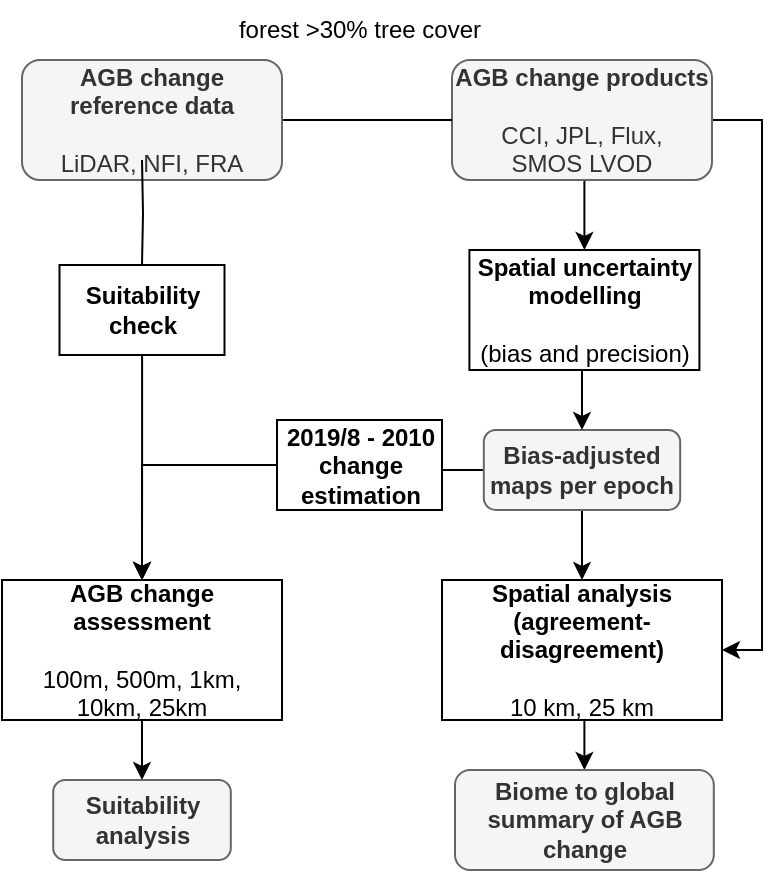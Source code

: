 <mxfile version="16.5.6" type="github">
  <diagram id="7Rsvs0vOTl0MpOckWxuK" name="Page-1">
    <mxGraphModel dx="1038" dy="1688" grid="1" gridSize="10" guides="1" tooltips="1" connect="1" arrows="1" fold="1" page="1" pageScale="1" pageWidth="850" pageHeight="1100" math="0" shadow="0">
      <root>
        <mxCell id="0" />
        <mxCell id="1" parent="0" />
        <mxCell id="ppWgcIUpzZdJKE9_4pGy-2" style="edgeStyle=orthogonalEdgeStyle;rounded=0;orthogonalLoop=1;jettySize=auto;html=1;exitX=0.5;exitY=1;exitDx=0;exitDy=0;entryX=0.5;entryY=0;entryDx=0;entryDy=0;" parent="1" source="egnwOjGB7XM8ltA7sBcv-2" target="Th_g6OGHJ8AeCVoWn9Yl-3" edge="1">
          <mxGeometry relative="1" as="geometry" />
        </mxCell>
        <mxCell id="JLodIQpM55jaAIh9ppAy-11" style="edgeStyle=orthogonalEdgeStyle;rounded=0;orthogonalLoop=1;jettySize=auto;html=1;exitX=1;exitY=0.5;exitDx=0;exitDy=0;entryX=1;entryY=0.5;entryDx=0;entryDy=0;" parent="1" source="egnwOjGB7XM8ltA7sBcv-2" target="JLodIQpM55jaAIh9ppAy-1" edge="1">
          <mxGeometry relative="1" as="geometry" />
        </mxCell>
        <mxCell id="egnwOjGB7XM8ltA7sBcv-2" value="&lt;b&gt;AGB change products&lt;br&gt;&lt;/b&gt;&lt;br&gt;CCI, JPL, Flux, &lt;br&gt;SMOS LVOD&lt;span style=&quot;font-family: &amp;#34;helvetica&amp;#34;&quot;&gt;&lt;br&gt;&lt;/span&gt;" style="rounded=1;whiteSpace=wrap;html=1;fillColor=#f5f5f5;fontColor=#333333;strokeColor=#666666;" parent="1" vertex="1">
          <mxGeometry x="535" y="-840" width="130" height="60" as="geometry" />
        </mxCell>
        <mxCell id="JLodIQpM55jaAIh9ppAy-4" style="edgeStyle=orthogonalEdgeStyle;rounded=0;orthogonalLoop=1;jettySize=auto;html=1;exitX=0.5;exitY=1;exitDx=0;exitDy=0;entryX=0.5;entryY=0;entryDx=0;entryDy=0;" parent="1" source="egnwOjGB7XM8ltA7sBcv-6" target="JLodIQpM55jaAIh9ppAy-1" edge="1">
          <mxGeometry relative="1" as="geometry" />
        </mxCell>
        <mxCell id="JLodIQpM55jaAIh9ppAy-6" style="edgeStyle=orthogonalEdgeStyle;rounded=0;orthogonalLoop=1;jettySize=auto;html=1;exitX=0;exitY=0.5;exitDx=0;exitDy=0;entryX=0.5;entryY=0;entryDx=0;entryDy=0;startArrow=none;" parent="1" source="1FyzoZYISyW6Tx04IFL2-11" target="Th_g6OGHJ8AeCVoWn9Yl-1" edge="1">
          <mxGeometry relative="1" as="geometry">
            <Array as="points" />
          </mxGeometry>
        </mxCell>
        <mxCell id="1FyzoZYISyW6Tx04IFL2-14" style="edgeStyle=orthogonalEdgeStyle;rounded=0;orthogonalLoop=1;jettySize=auto;html=1;exitX=0;exitY=0.5;exitDx=0;exitDy=0;entryX=0.5;entryY=0;entryDx=0;entryDy=0;endArrow=classic;endFill=1;startArrow=none;" parent="1" source="1FyzoZYISyW6Tx04IFL2-11" target="Th_g6OGHJ8AeCVoWn9Yl-1" edge="1">
          <mxGeometry relative="1" as="geometry" />
        </mxCell>
        <mxCell id="1FyzoZYISyW6Tx04IFL2-16" style="edgeStyle=orthogonalEdgeStyle;rounded=0;orthogonalLoop=1;jettySize=auto;html=1;exitX=0;exitY=0.5;exitDx=0;exitDy=0;entryX=1;entryY=0.5;entryDx=0;entryDy=0;endArrow=none;endFill=0;" parent="1" source="egnwOjGB7XM8ltA7sBcv-6" target="1FyzoZYISyW6Tx04IFL2-11" edge="1">
          <mxGeometry relative="1" as="geometry" />
        </mxCell>
        <mxCell id="egnwOjGB7XM8ltA7sBcv-6" value="&lt;b&gt;Bias-adjusted maps per epoch&lt;br&gt;&lt;/b&gt;" style="rounded=1;whiteSpace=wrap;html=1;fillColor=#f5f5f5;strokeColor=#666666;fontColor=#333333;" parent="1" vertex="1">
          <mxGeometry x="550.9" y="-655" width="98.2" height="40" as="geometry" />
        </mxCell>
        <mxCell id="1FyzoZYISyW6Tx04IFL2-4" style="edgeStyle=orthogonalEdgeStyle;rounded=0;orthogonalLoop=1;jettySize=auto;html=1;exitX=0.5;exitY=1;exitDx=0;exitDy=0;entryX=0.5;entryY=0;entryDx=0;entryDy=0;" parent="1" source="Th_g6OGHJ8AeCVoWn9Yl-1" target="1FyzoZYISyW6Tx04IFL2-1" edge="1">
          <mxGeometry relative="1" as="geometry" />
        </mxCell>
        <mxCell id="Th_g6OGHJ8AeCVoWn9Yl-1" value="&lt;b&gt;AGB change assessment&lt;/b&gt;&lt;br&gt;&lt;br&gt;100m, 500m, 1km, &lt;br&gt;10km, 25km" style="rounded=0;whiteSpace=wrap;html=1;" parent="1" vertex="1">
          <mxGeometry x="310" y="-580" width="140" height="70" as="geometry" />
        </mxCell>
        <mxCell id="ppWgcIUpzZdJKE9_4pGy-3" style="edgeStyle=orthogonalEdgeStyle;rounded=0;orthogonalLoop=1;jettySize=auto;html=1;exitX=0.5;exitY=1;exitDx=0;exitDy=0;entryX=0.5;entryY=0;entryDx=0;entryDy=0;" parent="1" source="Th_g6OGHJ8AeCVoWn9Yl-3" target="egnwOjGB7XM8ltA7sBcv-6" edge="1">
          <mxGeometry relative="1" as="geometry" />
        </mxCell>
        <mxCell id="Th_g6OGHJ8AeCVoWn9Yl-3" value="&lt;b&gt;Spatial uncertainty modelling &lt;br&gt;&lt;/b&gt;&lt;br&gt;(bias and precision)" style="rounded=0;whiteSpace=wrap;html=1;" parent="1" vertex="1">
          <mxGeometry x="543.7" y="-745" width="115" height="60" as="geometry" />
        </mxCell>
        <mxCell id="ppWgcIUpzZdJKE9_4pGy-1" value="forest &amp;gt;30% tree cover" style="text;html=1;strokeColor=none;fillColor=none;align=center;verticalAlign=middle;whiteSpace=wrap;rounded=0;" parent="1" vertex="1">
          <mxGeometry x="390" y="-870" width="197.5" height="30" as="geometry" />
        </mxCell>
        <mxCell id="1FyzoZYISyW6Tx04IFL2-5" style="edgeStyle=orthogonalEdgeStyle;rounded=0;orthogonalLoop=1;jettySize=auto;html=1;exitX=0.5;exitY=1;exitDx=0;exitDy=0;entryX=0.5;entryY=0;entryDx=0;entryDy=0;" parent="1" source="JLodIQpM55jaAIh9ppAy-1" target="1FyzoZYISyW6Tx04IFL2-3" edge="1">
          <mxGeometry relative="1" as="geometry" />
        </mxCell>
        <mxCell id="JLodIQpM55jaAIh9ppAy-1" value="&lt;b&gt;Spatial analysis (agreement-disagreement)&lt;br&gt;&lt;/b&gt;&lt;br&gt;10 km, 25 km" style="rounded=0;whiteSpace=wrap;html=1;" parent="1" vertex="1">
          <mxGeometry x="530" y="-580" width="140" height="70" as="geometry" />
        </mxCell>
        <mxCell id="1FyzoZYISyW6Tx04IFL2-1" value="&lt;b&gt;Suitability analysis&lt;br&gt;&lt;/b&gt;" style="rounded=1;whiteSpace=wrap;html=1;fillColor=#f5f5f5;strokeColor=#666666;fontColor=#333333;" parent="1" vertex="1">
          <mxGeometry x="335.6" y="-480" width="88.8" height="40" as="geometry" />
        </mxCell>
        <mxCell id="1FyzoZYISyW6Tx04IFL2-3" value="&lt;b&gt;Biome to global summary of AGB change&lt;/b&gt;" style="rounded=1;whiteSpace=wrap;html=1;fillColor=#f5f5f5;strokeColor=#666666;fontColor=#333333;" parent="1" vertex="1">
          <mxGeometry x="536.5" y="-485" width="129.4" height="50" as="geometry" />
        </mxCell>
        <mxCell id="1FyzoZYISyW6Tx04IFL2-7" style="edgeStyle=orthogonalEdgeStyle;rounded=0;orthogonalLoop=1;jettySize=auto;html=1;entryX=0.5;entryY=0;entryDx=0;entryDy=0;startArrow=none;" parent="1" target="Th_g6OGHJ8AeCVoWn9Yl-1" edge="1" source="M0abBbCf507AWeJDyTVW-1">
          <mxGeometry relative="1" as="geometry">
            <mxPoint x="380" y="-790" as="sourcePoint" />
          </mxGeometry>
        </mxCell>
        <mxCell id="1FyzoZYISyW6Tx04IFL2-8" style="edgeStyle=orthogonalEdgeStyle;rounded=0;orthogonalLoop=1;jettySize=auto;html=1;exitX=1;exitY=0.5;exitDx=0;exitDy=0;entryX=0;entryY=0.5;entryDx=0;entryDy=0;endArrow=none;endFill=0;" parent="1" source="jS2ryzKoB4n19PCzrcQI-1" target="egnwOjGB7XM8ltA7sBcv-2" edge="1">
          <mxGeometry relative="1" as="geometry" />
        </mxCell>
        <mxCell id="jS2ryzKoB4n19PCzrcQI-1" value="&lt;b style=&quot;font-family: &amp;#34;helvetica&amp;#34;&quot;&gt;AGB change reference data&lt;/b&gt;&lt;br style=&quot;font-family: &amp;#34;helvetica&amp;#34;&quot;&gt;&lt;br style=&quot;font-family: &amp;#34;helvetica&amp;#34;&quot;&gt;&lt;span style=&quot;font-family: &amp;#34;helvetica&amp;#34;&quot;&gt;LiDAR, NFI, FRA&lt;/span&gt;" style="rounded=1;whiteSpace=wrap;html=1;shadow=0;glass=0;sketch=0;fillColor=#f5f5f5;fontColor=#333333;strokeColor=#666666;" parent="1" vertex="1">
          <mxGeometry x="320" y="-840" width="130" height="60" as="geometry" />
        </mxCell>
        <mxCell id="1FyzoZYISyW6Tx04IFL2-11" value="&lt;b&gt;2019/8 - 2010 change estimation&lt;/b&gt;" style="rounded=0;whiteSpace=wrap;html=1;" parent="1" vertex="1">
          <mxGeometry x="447.5" y="-660" width="82.5" height="45" as="geometry" />
        </mxCell>
        <mxCell id="M0abBbCf507AWeJDyTVW-1" value="&lt;b&gt;Suitability check&lt;/b&gt;" style="rounded=0;whiteSpace=wrap;html=1;" vertex="1" parent="1">
          <mxGeometry x="338.75" y="-737.5" width="82.5" height="45" as="geometry" />
        </mxCell>
        <mxCell id="M0abBbCf507AWeJDyTVW-2" value="" style="edgeStyle=orthogonalEdgeStyle;rounded=0;orthogonalLoop=1;jettySize=auto;html=1;entryX=0.5;entryY=0;entryDx=0;entryDy=0;endArrow=none;" edge="1" parent="1" target="M0abBbCf507AWeJDyTVW-1">
          <mxGeometry relative="1" as="geometry">
            <mxPoint x="380" y="-790" as="sourcePoint" />
            <mxPoint x="380" y="-580" as="targetPoint" />
          </mxGeometry>
        </mxCell>
      </root>
    </mxGraphModel>
  </diagram>
</mxfile>
